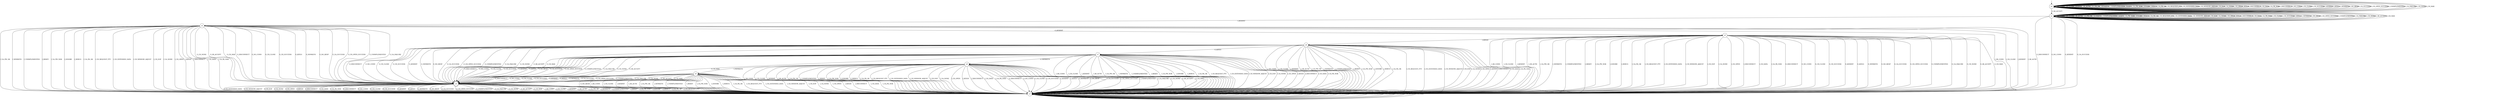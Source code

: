 digraph g {

	s0 [shape="circle" label="s0"];
	s1 [shape="circle" label="s1"];
	s2 [shape="circle" label="s2"];
	s3 [shape="circle" label="s3"];
	s4 [shape="doublecircle" label="s4"];
	s5 [shape="circle" label="s5"];
	s6 [shape="circle" label="s6"];
	s7 [shape="circle" label="s7"];
	s8 [shape="circle" label="s8"];
	s9 [shape="circle" label="s9"];
	s0 -> s0 [label="I_SR_CONN"];
	s0 -> s0 [label="I_CH_CLOSE"];
	s0 -> s0 [label="I_KEXINIT"];
	s0 -> s0 [label="I_SR_AUTH"];
	s0 -> s0 [label="I_UA_PW_OK"];
	s0 -> s0 [label="I_NEWKEYS"];
	s0 -> s0 [label="I_UNIMPLEMENTED"];
	s0 -> s0 [label="I_REKEY"];
	s0 -> s0 [label="I_UA_PW_NOK"];
	s0 -> s0 [label="I_IGNORE"];
	s0 -> s0 [label="I_DEBUG"];
	s0 -> s0 [label="I_UA_PK_OK"];
	s0 -> s0 [label="I_CH_REQUEST_PTY"];
	s0 -> s0 [label="I_CH_EXTENDED_DATA"];
	s0 -> s0 [label="I_CH_WINDOW_ADJUST"];
	s0 -> s0 [label="I_CH_EOF"];
	s0 -> s0 [label="I_UA_NONE"];
	s0 -> s0 [label="I_CH_OPEN"];
	s0 -> s0 [label="I_KEX30"];
	s0 -> s0 [label="I_DISCONNECT"];
	s0 -> s0 [label="I_CH_DATA"];
	s0 -> s0 [label="I_UA_PK_NOK"];
	s0 -> s0 [label="O_DISCONNECT"];
	s0 -> s0 [label="O_NO_CONN"];
	s0 -> s0 [label="O_CH_CLOSE"];
	s0 -> s0 [label="O_CH_SUCCESS"];
	s0 -> s0 [label="O_KEXINIT"];
	s0 -> s0 [label="O_KEX31"];
	s0 -> s0 [label="O_NEWKEYS"];
	s0 -> s0 [label="O_NO_RESP"];
	s0 -> s0 [label="O_UA_SUCCESS"];
	s0 -> s0 [label="O_CH_OPEN_SUCCESS"];
	s0 -> s0 [label="O_UNIMPLEMENTED"];
	s0 -> s0 [label="O_UA_FAILURE"];
	s0 -> s0 [label="O_CH_NONE"];
	s0 -> s1 [label="O_SR_ACCEPT"];
	s0 -> s0 [label="O_CH_MAX"];
	s1 -> s1 [label="I_SR_CONN"];
	s1 -> s1 [label="I_CH_CLOSE"];
	s1 -> s2 [label="I_KEXINIT"];
	s1 -> s1 [label="I_SR_AUTH"];
	s1 -> s1 [label="I_UA_PW_OK"];
	s1 -> s1 [label="I_NEWKEYS"];
	s1 -> s1 [label="I_UNIMPLEMENTED"];
	s1 -> s1 [label="I_REKEY"];
	s1 -> s1 [label="I_UA_PW_NOK"];
	s1 -> s1 [label="I_IGNORE"];
	s1 -> s1 [label="I_DEBUG"];
	s1 -> s1 [label="I_UA_PK_OK"];
	s1 -> s1 [label="I_CH_REQUEST_PTY"];
	s1 -> s1 [label="I_CH_EXTENDED_DATA"];
	s1 -> s1 [label="I_CH_WINDOW_ADJUST"];
	s1 -> s1 [label="I_CH_EOF"];
	s1 -> s1 [label="I_UA_NONE"];
	s1 -> s1 [label="I_CH_OPEN"];
	s1 -> s1 [label="I_KEX30"];
	s1 -> s1 [label="I_DISCONNECT"];
	s1 -> s1 [label="I_CH_DATA"];
	s1 -> s1 [label="I_UA_PK_NOK"];
	s1 -> s3 [label="O_DISCONNECT"];
	s1 -> s3 [label="O_NO_CONN"];
	s1 -> s1 [label="O_CH_CLOSE"];
	s1 -> s1 [label="O_CH_SUCCESS"];
	s1 -> s3 [label="O_KEXINIT"];
	s1 -> s1 [label="O_KEX31"];
	s1 -> s1 [label="O_NEWKEYS"];
	s1 -> s1 [label="O_NO_RESP"];
	s1 -> s3 [label="O_UA_SUCCESS"];
	s1 -> s1 [label="O_CH_OPEN_SUCCESS"];
	s1 -> s1 [label="O_UNIMPLEMENTED"];
	s1 -> s1 [label="O_UA_FAILURE"];
	s1 -> s1 [label="O_CH_NONE"];
	s1 -> s1 [label="O_SR_ACCEPT"];
	s1 -> s1 [label="O_CH_MAX"];
	s2 -> s3 [label="I_SR_CONN"];
	s2 -> s3 [label="I_CH_CLOSE"];
	s2 -> s3 [label="I_KEXINIT"];
	s2 -> s3 [label="I_SR_AUTH"];
	s2 -> s3 [label="I_UA_PW_OK"];
	s2 -> s3 [label="I_NEWKEYS"];
	s2 -> s3 [label="I_UNIMPLEMENTED"];
	s2 -> s3 [label="I_REKEY"];
	s2 -> s3 [label="I_UA_PW_NOK"];
	s2 -> s3 [label="I_IGNORE"];
	s2 -> s3 [label="I_DEBUG"];
	s2 -> s3 [label="I_UA_PK_OK"];
	s2 -> s3 [label="I_CH_REQUEST_PTY"];
	s2 -> s3 [label="I_CH_EXTENDED_DATA"];
	s2 -> s3 [label="I_CH_WINDOW_ADJUST"];
	s2 -> s3 [label="I_CH_EOF"];
	s2 -> s3 [label="I_UA_NONE"];
	s2 -> s3 [label="I_CH_OPEN"];
	s2 -> s3 [label="I_KEX30"];
	s2 -> s3 [label="I_DISCONNECT"];
	s2 -> s3 [label="I_CH_DATA"];
	s2 -> s3 [label="I_UA_PK_NOK"];
	s2 -> s4 [label="O_DISCONNECT"];
	s2 -> s4 [label="O_NO_CONN"];
	s2 -> s4 [label="O_CH_CLOSE"];
	s2 -> s4 [label="O_CH_SUCCESS"];
	s2 -> s5 [label="O_KEXINIT"];
	s2 -> s4 [label="O_KEX31"];
	s2 -> s4 [label="O_NEWKEYS"];
	s2 -> s4 [label="O_NO_RESP"];
	s2 -> s4 [label="O_UA_SUCCESS"];
	s2 -> s4 [label="O_CH_OPEN_SUCCESS"];
	s2 -> s4 [label="O_UNIMPLEMENTED"];
	s2 -> s4 [label="O_UA_FAILURE"];
	s2 -> s4 [label="O_CH_NONE"];
	s2 -> s4 [label="O_SR_ACCEPT"];
	s2 -> s4 [label="O_CH_MAX"];
	s3 -> s3 [label="I_SR_CONN"];
	s3 -> s3 [label="I_CH_CLOSE"];
	s3 -> s3 [label="I_KEXINIT"];
	s3 -> s3 [label="I_SR_AUTH"];
	s3 -> s3 [label="I_UA_PW_OK"];
	s3 -> s3 [label="I_NEWKEYS"];
	s3 -> s3 [label="I_UNIMPLEMENTED"];
	s3 -> s3 [label="I_REKEY"];
	s3 -> s3 [label="I_UA_PW_NOK"];
	s3 -> s3 [label="I_IGNORE"];
	s3 -> s3 [label="I_DEBUG"];
	s3 -> s3 [label="I_UA_PK_OK"];
	s3 -> s3 [label="I_CH_REQUEST_PTY"];
	s3 -> s3 [label="I_CH_EXTENDED_DATA"];
	s3 -> s3 [label="I_CH_WINDOW_ADJUST"];
	s3 -> s3 [label="I_CH_EOF"];
	s3 -> s3 [label="I_UA_NONE"];
	s3 -> s3 [label="I_CH_OPEN"];
	s3 -> s3 [label="I_KEX30"];
	s3 -> s3 [label="I_DISCONNECT"];
	s3 -> s3 [label="I_CH_DATA"];
	s3 -> s3 [label="I_UA_PK_NOK"];
	s3 -> s3 [label="O_DISCONNECT"];
	s3 -> s3 [label="O_NO_CONN"];
	s3 -> s3 [label="O_CH_CLOSE"];
	s3 -> s3 [label="O_CH_SUCCESS"];
	s3 -> s3 [label="O_KEXINIT"];
	s3 -> s3 [label="O_KEX31"];
	s3 -> s3 [label="O_NEWKEYS"];
	s3 -> s3 [label="O_NO_RESP"];
	s3 -> s3 [label="O_UA_SUCCESS"];
	s3 -> s3 [label="O_CH_OPEN_SUCCESS"];
	s3 -> s3 [label="O_UNIMPLEMENTED"];
	s3 -> s3 [label="O_UA_FAILURE"];
	s3 -> s3 [label="O_CH_NONE"];
	s3 -> s3 [label="O_SR_ACCEPT"];
	s3 -> s3 [label="O_CH_MAX"];
	s4 -> s3 [label="I_SR_CONN"];
	s4 -> s3 [label="I_CH_CLOSE"];
	s4 -> s3 [label="I_KEXINIT"];
	s4 -> s3 [label="I_SR_AUTH"];
	s4 -> s3 [label="I_UA_PW_OK"];
	s4 -> s3 [label="I_NEWKEYS"];
	s4 -> s3 [label="I_UNIMPLEMENTED"];
	s4 -> s3 [label="I_REKEY"];
	s4 -> s3 [label="I_UA_PW_NOK"];
	s4 -> s3 [label="I_IGNORE"];
	s4 -> s3 [label="I_DEBUG"];
	s4 -> s3 [label="I_UA_PK_OK"];
	s4 -> s3 [label="I_CH_REQUEST_PTY"];
	s4 -> s3 [label="I_CH_EXTENDED_DATA"];
	s4 -> s3 [label="I_CH_WINDOW_ADJUST"];
	s4 -> s3 [label="I_CH_EOF"];
	s4 -> s3 [label="I_UA_NONE"];
	s4 -> s3 [label="I_CH_OPEN"];
	s4 -> s3 [label="I_KEX30"];
	s4 -> s3 [label="I_DISCONNECT"];
	s4 -> s3 [label="I_CH_DATA"];
	s4 -> s3 [label="I_UA_PK_NOK"];
	s4 -> s3 [label="O_DISCONNECT"];
	s4 -> s3 [label="O_NO_CONN"];
	s4 -> s3 [label="O_CH_CLOSE"];
	s4 -> s3 [label="O_CH_SUCCESS"];
	s4 -> s3 [label="O_KEXINIT"];
	s4 -> s3 [label="O_KEX31"];
	s4 -> s3 [label="O_NEWKEYS"];
	s4 -> s3 [label="O_NO_RESP"];
	s4 -> s3 [label="O_UA_SUCCESS"];
	s4 -> s3 [label="O_CH_OPEN_SUCCESS"];
	s4 -> s3 [label="O_UNIMPLEMENTED"];
	s4 -> s3 [label="O_UA_FAILURE"];
	s4 -> s3 [label="O_CH_NONE"];
	s4 -> s3 [label="O_SR_ACCEPT"];
	s4 -> s3 [label="O_CH_MAX"];
	s5 -> s3 [label="I_SR_CONN"];
	s5 -> s3 [label="I_CH_CLOSE"];
	s5 -> s3 [label="I_KEXINIT"];
	s5 -> s3 [label="I_SR_AUTH"];
	s5 -> s3 [label="I_UA_PW_OK"];
	s5 -> s3 [label="I_NEWKEYS"];
	s5 -> s3 [label="I_UNIMPLEMENTED"];
	s5 -> s3 [label="I_REKEY"];
	s5 -> s3 [label="I_UA_PW_NOK"];
	s5 -> s3 [label="I_IGNORE"];
	s5 -> s3 [label="I_DEBUG"];
	s5 -> s3 [label="I_UA_PK_OK"];
	s5 -> s3 [label="I_CH_REQUEST_PTY"];
	s5 -> s3 [label="I_CH_EXTENDED_DATA"];
	s5 -> s3 [label="I_CH_WINDOW_ADJUST"];
	s5 -> s3 [label="I_CH_EOF"];
	s5 -> s3 [label="I_UA_NONE"];
	s5 -> s3 [label="I_CH_OPEN"];
	s5 -> s6 [label="I_KEX30"];
	s5 -> s3 [label="I_DISCONNECT"];
	s5 -> s3 [label="I_CH_DATA"];
	s5 -> s3 [label="I_UA_PK_NOK"];
	s5 -> s3 [label="O_DISCONNECT"];
	s5 -> s3 [label="O_NO_CONN"];
	s5 -> s3 [label="O_CH_CLOSE"];
	s5 -> s3 [label="O_CH_SUCCESS"];
	s5 -> s3 [label="O_KEXINIT"];
	s5 -> s3 [label="O_KEX31"];
	s5 -> s3 [label="O_NEWKEYS"];
	s5 -> s3 [label="O_NO_RESP"];
	s5 -> s3 [label="O_UA_SUCCESS"];
	s5 -> s3 [label="O_CH_OPEN_SUCCESS"];
	s5 -> s3 [label="O_UNIMPLEMENTED"];
	s5 -> s3 [label="O_UA_FAILURE"];
	s5 -> s3 [label="O_CH_NONE"];
	s5 -> s3 [label="O_SR_ACCEPT"];
	s5 -> s3 [label="O_CH_MAX"];
	s6 -> s3 [label="I_SR_CONN"];
	s6 -> s3 [label="I_CH_CLOSE"];
	s6 -> s3 [label="I_KEXINIT"];
	s6 -> s3 [label="I_SR_AUTH"];
	s6 -> s3 [label="I_UA_PW_OK"];
	s6 -> s3 [label="I_NEWKEYS"];
	s6 -> s3 [label="I_UNIMPLEMENTED"];
	s6 -> s3 [label="I_REKEY"];
	s6 -> s3 [label="I_UA_PW_NOK"];
	s6 -> s3 [label="I_IGNORE"];
	s6 -> s3 [label="I_DEBUG"];
	s6 -> s3 [label="I_UA_PK_OK"];
	s6 -> s3 [label="I_CH_REQUEST_PTY"];
	s6 -> s3 [label="I_CH_EXTENDED_DATA"];
	s6 -> s3 [label="I_CH_WINDOW_ADJUST"];
	s6 -> s3 [label="I_CH_EOF"];
	s6 -> s3 [label="I_UA_NONE"];
	s6 -> s3 [label="I_CH_OPEN"];
	s6 -> s3 [label="I_KEX30"];
	s6 -> s3 [label="I_DISCONNECT"];
	s6 -> s3 [label="I_CH_DATA"];
	s6 -> s3 [label="I_UA_PK_NOK"];
	s6 -> s4 [label="O_DISCONNECT"];
	s6 -> s4 [label="O_NO_CONN"];
	s6 -> s4 [label="O_CH_CLOSE"];
	s6 -> s4 [label="O_CH_SUCCESS"];
	s6 -> s4 [label="O_KEXINIT"];
	s6 -> s7 [label="O_KEX31"];
	s6 -> s4 [label="O_NEWKEYS"];
	s6 -> s4 [label="O_NO_RESP"];
	s6 -> s4 [label="O_UA_SUCCESS"];
	s6 -> s4 [label="O_CH_OPEN_SUCCESS"];
	s6 -> s4 [label="O_UNIMPLEMENTED"];
	s6 -> s4 [label="O_UA_FAILURE"];
	s6 -> s4 [label="O_CH_NONE"];
	s6 -> s4 [label="O_SR_ACCEPT"];
	s6 -> s4 [label="O_CH_MAX"];
	s7 -> s3 [label="I_SR_CONN"];
	s7 -> s3 [label="I_CH_CLOSE"];
	s7 -> s3 [label="I_KEXINIT"];
	s7 -> s3 [label="I_SR_AUTH"];
	s7 -> s3 [label="I_UA_PW_OK"];
	s7 -> s3 [label="I_NEWKEYS"];
	s7 -> s3 [label="I_UNIMPLEMENTED"];
	s7 -> s3 [label="I_REKEY"];
	s7 -> s3 [label="I_UA_PW_NOK"];
	s7 -> s3 [label="I_IGNORE"];
	s7 -> s3 [label="I_DEBUG"];
	s7 -> s3 [label="I_UA_PK_OK"];
	s7 -> s3 [label="I_CH_REQUEST_PTY"];
	s7 -> s3 [label="I_CH_EXTENDED_DATA"];
	s7 -> s3 [label="I_CH_WINDOW_ADJUST"];
	s7 -> s3 [label="I_CH_EOF"];
	s7 -> s3 [label="I_UA_NONE"];
	s7 -> s3 [label="I_CH_OPEN"];
	s7 -> s3 [label="I_KEX30"];
	s7 -> s3 [label="I_DISCONNECT"];
	s7 -> s3 [label="I_CH_DATA"];
	s7 -> s3 [label="I_UA_PK_NOK"];
	s7 -> s4 [label="O_DISCONNECT"];
	s7 -> s4 [label="O_NO_CONN"];
	s7 -> s4 [label="O_CH_CLOSE"];
	s7 -> s4 [label="O_CH_SUCCESS"];
	s7 -> s4 [label="O_KEXINIT"];
	s7 -> s4 [label="O_KEX31"];
	s7 -> s8 [label="O_NEWKEYS"];
	s7 -> s4 [label="O_NO_RESP"];
	s7 -> s4 [label="O_UA_SUCCESS"];
	s7 -> s4 [label="O_CH_OPEN_SUCCESS"];
	s7 -> s4 [label="O_UNIMPLEMENTED"];
	s7 -> s4 [label="O_UA_FAILURE"];
	s7 -> s4 [label="O_CH_NONE"];
	s7 -> s4 [label="O_SR_ACCEPT"];
	s7 -> s4 [label="O_CH_MAX"];
	s8 -> s3 [label="I_SR_CONN"];
	s8 -> s3 [label="I_CH_CLOSE"];
	s8 -> s3 [label="I_KEXINIT"];
	s8 -> s3 [label="I_SR_AUTH"];
	s8 -> s3 [label="I_UA_PW_OK"];
	s8 -> s9 [label="I_NEWKEYS"];
	s8 -> s3 [label="I_UNIMPLEMENTED"];
	s8 -> s3 [label="I_REKEY"];
	s8 -> s3 [label="I_UA_PW_NOK"];
	s8 -> s3 [label="I_IGNORE"];
	s8 -> s3 [label="I_DEBUG"];
	s8 -> s3 [label="I_UA_PK_OK"];
	s8 -> s3 [label="I_CH_REQUEST_PTY"];
	s8 -> s3 [label="I_CH_EXTENDED_DATA"];
	s8 -> s3 [label="I_CH_WINDOW_ADJUST"];
	s8 -> s3 [label="I_CH_EOF"];
	s8 -> s3 [label="I_UA_NONE"];
	s8 -> s3 [label="I_CH_OPEN"];
	s8 -> s3 [label="I_KEX30"];
	s8 -> s3 [label="I_DISCONNECT"];
	s8 -> s3 [label="I_CH_DATA"];
	s8 -> s3 [label="I_UA_PK_NOK"];
	s8 -> s3 [label="O_DISCONNECT"];
	s8 -> s3 [label="O_NO_CONN"];
	s8 -> s3 [label="O_CH_CLOSE"];
	s8 -> s3 [label="O_CH_SUCCESS"];
	s8 -> s3 [label="O_KEXINIT"];
	s8 -> s3 [label="O_KEX31"];
	s8 -> s3 [label="O_NEWKEYS"];
	s8 -> s3 [label="O_NO_RESP"];
	s8 -> s3 [label="O_UA_SUCCESS"];
	s8 -> s3 [label="O_CH_OPEN_SUCCESS"];
	s8 -> s3 [label="O_UNIMPLEMENTED"];
	s8 -> s3 [label="O_UA_FAILURE"];
	s8 -> s3 [label="O_CH_NONE"];
	s8 -> s3 [label="O_SR_ACCEPT"];
	s8 -> s3 [label="O_CH_MAX"];
	s9 -> s3 [label="I_SR_CONN"];
	s9 -> s3 [label="I_CH_CLOSE"];
	s9 -> s3 [label="I_KEXINIT"];
	s9 -> s3 [label="I_SR_AUTH"];
	s9 -> s3 [label="I_UA_PW_OK"];
	s9 -> s3 [label="I_NEWKEYS"];
	s9 -> s3 [label="I_UNIMPLEMENTED"];
	s9 -> s3 [label="I_REKEY"];
	s9 -> s3 [label="I_UA_PW_NOK"];
	s9 -> s3 [label="I_IGNORE"];
	s9 -> s3 [label="I_DEBUG"];
	s9 -> s3 [label="I_UA_PK_OK"];
	s9 -> s3 [label="I_CH_REQUEST_PTY"];
	s9 -> s3 [label="I_CH_EXTENDED_DATA"];
	s9 -> s3 [label="I_CH_WINDOW_ADJUST"];
	s9 -> s3 [label="I_CH_EOF"];
	s9 -> s3 [label="I_UA_NONE"];
	s9 -> s3 [label="I_CH_OPEN"];
	s9 -> s3 [label="I_KEX30"];
	s9 -> s3 [label="I_DISCONNECT"];
	s9 -> s3 [label="I_CH_DATA"];
	s9 -> s3 [label="I_UA_PK_NOK"];
	s9 -> s4 [label="O_DISCONNECT"];
	s9 -> s4 [label="O_NO_CONN"];
	s9 -> s4 [label="O_CH_CLOSE"];
	s9 -> s4 [label="O_CH_SUCCESS"];
	s9 -> s4 [label="O_KEXINIT"];
	s9 -> s4 [label="O_KEX31"];
	s9 -> s4 [label="O_NEWKEYS"];
	s9 -> s3 [label="O_NO_RESP"];
	s9 -> s4 [label="O_UA_SUCCESS"];
	s9 -> s4 [label="O_CH_OPEN_SUCCESS"];
	s9 -> s4 [label="O_UNIMPLEMENTED"];
	s9 -> s4 [label="O_UA_FAILURE"];
	s9 -> s4 [label="O_CH_NONE"];
	s9 -> s4 [label="O_SR_ACCEPT"];
	s9 -> s4 [label="O_CH_MAX"];

__start0 [label="" shape="none" width="0" height="0"];
__start0 -> s0;

}
